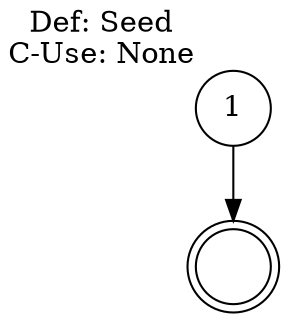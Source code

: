 digraph InitSeed {
    rankdir=TB;
    
    node [shape=circle];
    
    1 [label="1", xlabel="Def: Seed\nC-Use: None"];
    2 [label="", shape=doublecircle];
    
    1 -> 2;
}